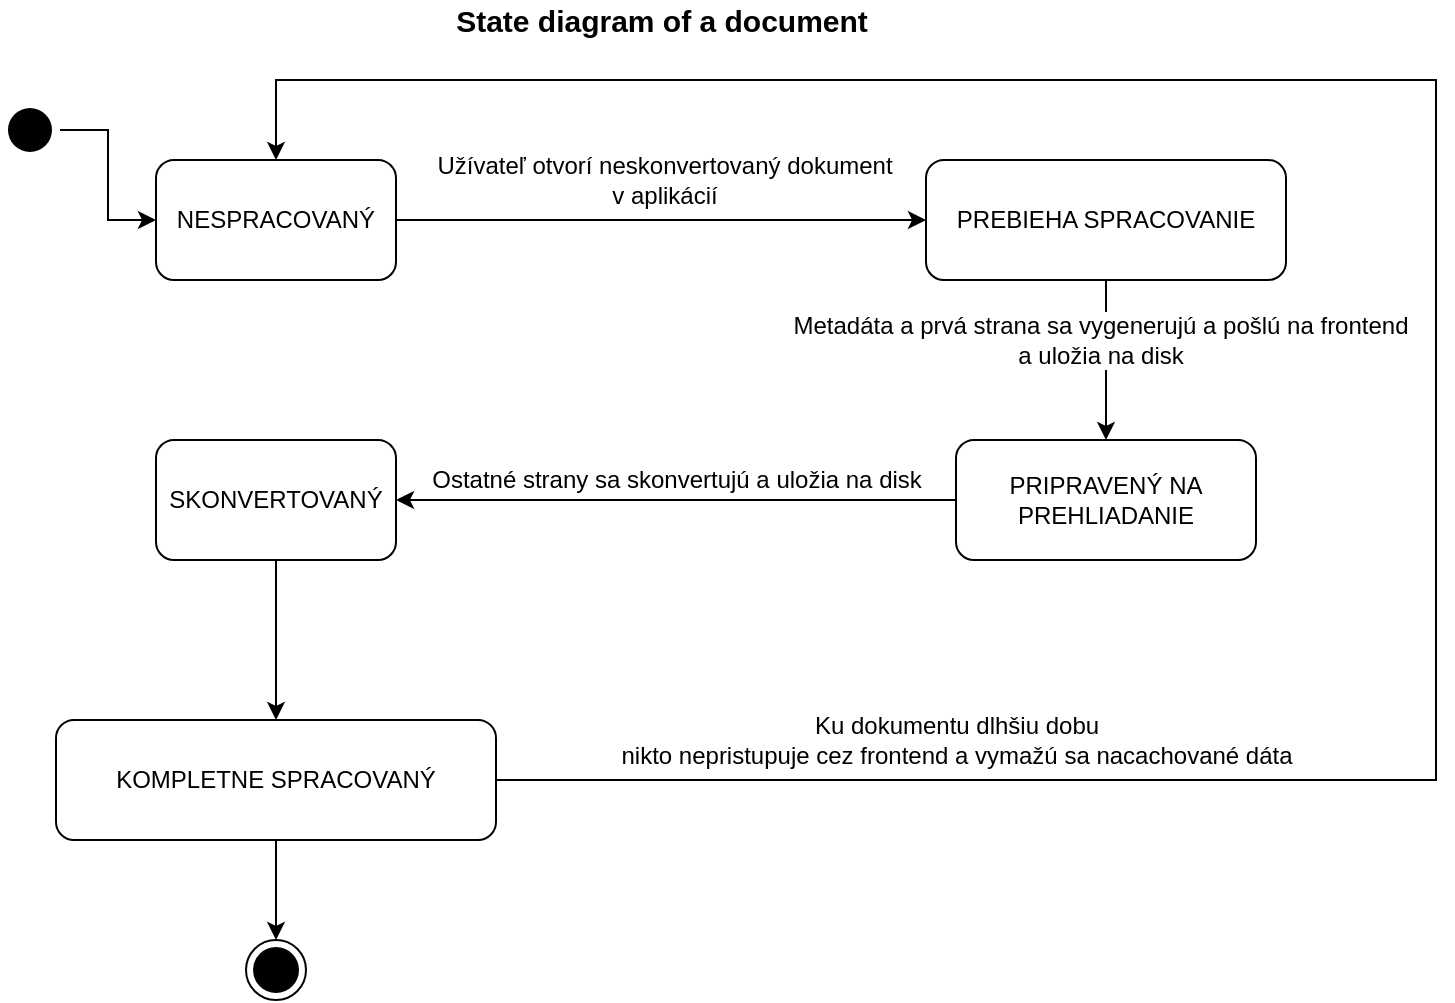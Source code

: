 <mxfile version="12.1.7" type="device" pages="1"><diagram id="eboKu52by0jhiAGM0gUp" name="Page-1"><mxGraphModel dx="1392" dy="804" grid="1" gridSize="10" guides="1" tooltips="1" connect="1" arrows="1" fold="1" page="1" pageScale="1" pageWidth="827" pageHeight="1169" math="0" shadow="0"><root><mxCell id="0"/><mxCell id="1" parent="0"/><mxCell id="sJ9c3zuH82mKK34I_ENM-12" style="edgeStyle=orthogonalEdgeStyle;rounded=0;orthogonalLoop=1;jettySize=auto;html=1;exitX=1;exitY=0.5;exitDx=0;exitDy=0;entryX=0;entryY=0.5;entryDx=0;entryDy=0;" parent="1" source="sJ9c3zuH82mKK34I_ENM-1" target="sJ9c3zuH82mKK34I_ENM-2" edge="1"><mxGeometry relative="1" as="geometry"/></mxCell><mxCell id="sJ9c3zuH82mKK34I_ENM-13" value="Užívateľ otvorí neskonvertovaný dokument &lt;br&gt;v aplikácií" style="text;html=1;resizable=0;points=[];align=center;verticalAlign=middle;labelBackgroundColor=#ffffff;" parent="sJ9c3zuH82mKK34I_ENM-12" vertex="1" connectable="0"><mxGeometry x="0.183" y="3" relative="1" as="geometry"><mxPoint x="-23" y="-17" as="offset"/></mxGeometry></mxCell><mxCell id="sJ9c3zuH82mKK34I_ENM-1" value="NESPRACOVANÝ" style="rounded=1;whiteSpace=wrap;html=1;" parent="1" vertex="1"><mxGeometry x="160" y="110" width="120" height="60" as="geometry"/></mxCell><mxCell id="sJ9c3zuH82mKK34I_ENM-14" style="edgeStyle=orthogonalEdgeStyle;rounded=0;orthogonalLoop=1;jettySize=auto;html=1;exitX=0.5;exitY=1;exitDx=0;exitDy=0;entryX=0.5;entryY=0;entryDx=0;entryDy=0;" parent="1" source="sJ9c3zuH82mKK34I_ENM-2" target="sJ9c3zuH82mKK34I_ENM-3" edge="1"><mxGeometry relative="1" as="geometry"/></mxCell><mxCell id="sJ9c3zuH82mKK34I_ENM-15" value="Metadáta a prvá strana sa vygenerujú a pošlú na frontend&lt;br&gt;a uložia na disk" style="text;html=1;resizable=0;points=[];align=center;verticalAlign=middle;labelBackgroundColor=#ffffff;" parent="sJ9c3zuH82mKK34I_ENM-14" vertex="1" connectable="0"><mxGeometry x="-0.25" y="-3" relative="1" as="geometry"><mxPoint as="offset"/></mxGeometry></mxCell><mxCell id="sJ9c3zuH82mKK34I_ENM-2" value="PREBIEHA SPRACOVANIE" style="rounded=1;whiteSpace=wrap;html=1;" parent="1" vertex="1"><mxGeometry x="545" y="110" width="180" height="60" as="geometry"/></mxCell><mxCell id="sJ9c3zuH82mKK34I_ENM-16" style="edgeStyle=orthogonalEdgeStyle;rounded=0;orthogonalLoop=1;jettySize=auto;html=1;exitX=0;exitY=0.5;exitDx=0;exitDy=0;" parent="1" source="sJ9c3zuH82mKK34I_ENM-3" target="sJ9c3zuH82mKK34I_ENM-4" edge="1"><mxGeometry relative="1" as="geometry"/></mxCell><mxCell id="sJ9c3zuH82mKK34I_ENM-17" value="Ostatné strany sa skonvertujú a uložia na disk" style="text;html=1;resizable=0;points=[];align=center;verticalAlign=middle;labelBackgroundColor=#ffffff;" parent="sJ9c3zuH82mKK34I_ENM-16" vertex="1" connectable="0"><mxGeometry x="-0.136" y="1" relative="1" as="geometry"><mxPoint x="-19" y="-11" as="offset"/></mxGeometry></mxCell><mxCell id="sJ9c3zuH82mKK34I_ENM-3" value="PRIPRAVENÝ NA PREHLIADANIE" style="rounded=1;whiteSpace=wrap;html=1;" parent="1" vertex="1"><mxGeometry x="560" y="250" width="150" height="60" as="geometry"/></mxCell><mxCell id="sJ9c3zuH82mKK34I_ENM-20" style="edgeStyle=orthogonalEdgeStyle;rounded=0;orthogonalLoop=1;jettySize=auto;html=1;exitX=0.5;exitY=1;exitDx=0;exitDy=0;entryX=0.5;entryY=0;entryDx=0;entryDy=0;" parent="1" source="sJ9c3zuH82mKK34I_ENM-4" target="sJ9c3zuH82mKK34I_ENM-18" edge="1"><mxGeometry relative="1" as="geometry"/></mxCell><mxCell id="sJ9c3zuH82mKK34I_ENM-4" value="SKONVERTOVANÝ" style="rounded=1;whiteSpace=wrap;html=1;" parent="1" vertex="1"><mxGeometry x="160" y="250" width="120" height="60" as="geometry"/></mxCell><mxCell id="sJ9c3zuH82mKK34I_ENM-11" style="edgeStyle=orthogonalEdgeStyle;rounded=0;orthogonalLoop=1;jettySize=auto;html=1;exitX=1;exitY=0.5;exitDx=0;exitDy=0;entryX=0;entryY=0.5;entryDx=0;entryDy=0;" parent="1" source="sJ9c3zuH82mKK34I_ENM-10" target="sJ9c3zuH82mKK34I_ENM-1" edge="1"><mxGeometry relative="1" as="geometry"/></mxCell><mxCell id="sJ9c3zuH82mKK34I_ENM-10" value="" style="ellipse;html=1;shape=endState;fillColor=#000000;strokeColor=none;perimeterSpacing=0;gradientColor=none;" parent="1" vertex="1"><mxGeometry x="82" y="80" width="30" height="30" as="geometry"/></mxCell><mxCell id="sJ9c3zuH82mKK34I_ENM-22" style="edgeStyle=orthogonalEdgeStyle;rounded=0;orthogonalLoop=1;jettySize=auto;html=1;exitX=1;exitY=0.5;exitDx=0;exitDy=0;entryX=0.5;entryY=0;entryDx=0;entryDy=0;" parent="1" source="sJ9c3zuH82mKK34I_ENM-18" target="sJ9c3zuH82mKK34I_ENM-1" edge="1"><mxGeometry relative="1" as="geometry"><mxPoint x="560" y="420" as="targetPoint"/><Array as="points"><mxPoint x="800" y="420"/><mxPoint x="800" y="70"/><mxPoint x="220" y="70"/></Array></mxGeometry></mxCell><mxCell id="sJ9c3zuH82mKK34I_ENM-23" value="Ku dokumentu dlhšiu dobu &lt;br&gt;nikto nepristupuje cez frontend a vymažú sa nacachované dáta" style="text;html=1;resizable=0;points=[];align=center;verticalAlign=middle;labelBackgroundColor=#ffffff;" parent="sJ9c3zuH82mKK34I_ENM-22" vertex="1" connectable="0"><mxGeometry x="0.214" relative="1" as="geometry"><mxPoint x="-186" y="330" as="offset"/></mxGeometry></mxCell><mxCell id="sJ9c3zuH82mKK34I_ENM-26" style="edgeStyle=orthogonalEdgeStyle;rounded=0;orthogonalLoop=1;jettySize=auto;html=1;exitX=0.5;exitY=1;exitDx=0;exitDy=0;entryX=0.5;entryY=0;entryDx=0;entryDy=0;" parent="1" source="sJ9c3zuH82mKK34I_ENM-18" target="sJ9c3zuH82mKK34I_ENM-25" edge="1"><mxGeometry relative="1" as="geometry"/></mxCell><mxCell id="sJ9c3zuH82mKK34I_ENM-18" value="KOMPLETNE SPRACOVANÝ" style="rounded=1;whiteSpace=wrap;html=1;strokeColor=#080000;" parent="1" vertex="1"><mxGeometry x="110" y="390" width="220" height="60" as="geometry"/></mxCell><mxCell id="sJ9c3zuH82mKK34I_ENM-25" value="" style="ellipse;html=1;shape=endState;fillColor=#000000;strokeColor=#080000;" parent="1" vertex="1"><mxGeometry x="205" y="500" width="30" height="30" as="geometry"/></mxCell><mxCell id="MCiepP15-EjkmGGLnnr2-1" value="&lt;b&gt;&lt;font style=&quot;font-size: 15px&quot;&gt;State diagram of a document&lt;/font&gt;&lt;/b&gt;" style="text;html=1;strokeColor=none;fillColor=none;align=center;verticalAlign=middle;whiteSpace=wrap;rounded=0;" vertex="1" parent="1"><mxGeometry x="268" y="30" width="290" height="20" as="geometry"/></mxCell></root></mxGraphModel></diagram></mxfile>